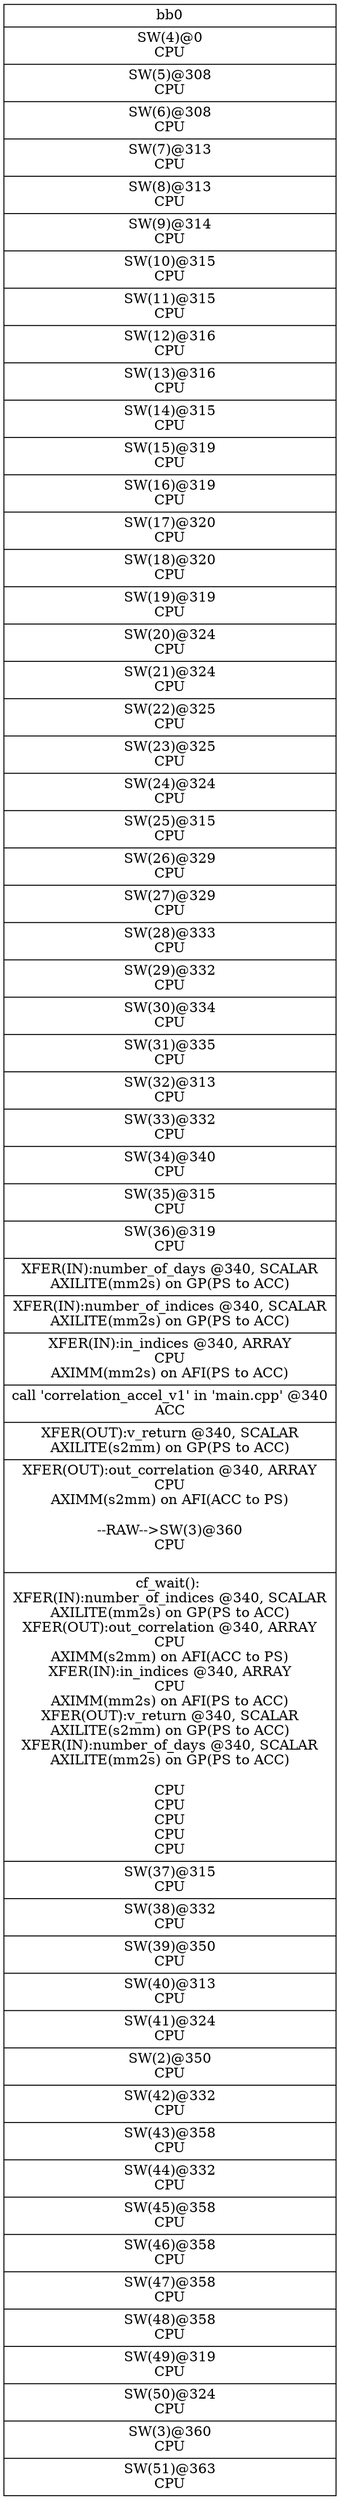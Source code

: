 digraph CDFG {
node [shape=record];
bb0 [shape=record, label = "{bb0|<x0x3cdf6b0>SW(4)@0\nCPU\n|<x0x3cdf2d0>SW(5)@308\nCPU\n|<x0x3cdf430>SW(6)@308\nCPU\n|<x0x3cdf590>SW(7)@313\nCPU\n|<x0x3c9d7a0>SW(8)@313\nCPU\n|<x0x3c9d900>SW(9)@314\nCPU\n|<x0x3c9da60>SW(10)@315\nCPU\n|<x0x3c9dbc0>SW(11)@315\nCPU\n|<x0x3c9dd20>SW(12)@316\nCPU\n|<x0x3c9de90>SW(13)@316\nCPU\n|<x0x3c9dfc0>SW(14)@315\nCPU\n|<x0x3c9e120>SW(15)@319\nCPU\n|<x0x3c9e280>SW(16)@319\nCPU\n|<x0x3c9e3e0>SW(17)@320\nCPU\n|<x0x3c9e550>SW(18)@320\nCPU\n|<x0x3c9e680>SW(19)@319\nCPU\n|<x0x3c9e7e0>SW(20)@324\nCPU\n|<x0x3c9e940>SW(21)@324\nCPU\n|<x0x3c9eaa0>SW(22)@325\nCPU\n|<x0x3c9ec10>SW(23)@325\nCPU\n|<x0x3c9ed40>SW(24)@324\nCPU\n|<x0x3c9eea0>SW(25)@315\nCPU\n|<x0x3c9f000>SW(26)@329\nCPU\n|<x0x3c9f130>SW(27)@329\nCPU\n|<x0x3c9f280>SW(28)@333\nCPU\n|<x0x3c9f3f0>SW(29)@332\nCPU\n|<x0x3c9f560>SW(30)@334\nCPU\n|<x0x3ce0610>SW(31)@335\nCPU\n|<x0x3ce2790>SW(32)@313\nCPU\n|<x0x3ce28f0>SW(33)@332\nCPU\n|<x0x3ce2a60>SW(34)@340\nCPU\n|<x0x3ce2ba0>SW(35)@315\nCPU\n|<x0x3ce2d00>SW(36)@319\nCPU\n|<x0x3ce06f0>XFER(IN):number_of_days @340, SCALAR\nAXILITE(mm2s) on GP(PS to ACC)\n|<x0x3ce0770>XFER(IN):number_of_indices @340, SCALAR\nAXILITE(mm2s) on GP(PS to ACC)\n|<x0x3ce07f0>XFER(IN):in_indices @340, ARRAY\nCPU\nAXIMM(mm2s) on AFI(PS to ACC)\n|<x0x3c9a160>call 'correlation_accel_v1' in 'main.cpp' @340\nACC\n|<x0x3ce08f0>XFER(OUT):v_return @340, SCALAR\nAXILITE(s2mm) on GP(PS to ACC)\n|<x0x3ce0870>XFER(OUT):out_correlation @340, ARRAY\nCPU\nAXIMM(s2mm) on AFI(ACC to PS)\n\n--RAW--\>SW(3)@360\nCPU\n\n|<x0x3ce0d50>cf_wait(): \nXFER(IN):number_of_indices @340, SCALAR\nAXILITE(mm2s) on GP(PS to ACC)\nXFER(OUT):out_correlation @340, ARRAY\nCPU\nAXIMM(s2mm) on AFI(ACC to PS)\nXFER(IN):in_indices @340, ARRAY\nCPU\nAXIMM(mm2s) on AFI(PS to ACC)\nXFER(OUT):v_return @340, SCALAR\nAXILITE(s2mm) on GP(PS to ACC)\nXFER(IN):number_of_days @340, SCALAR\nAXILITE(mm2s) on GP(PS to ACC)\n\nCPU\nCPU\nCPU\nCPU\nCPU\n|<x0x3ce2e60>SW(37)@315\nCPU\n|<x0x3ce2fc0>SW(38)@332\nCPU\n|<x0x3ce3130>SW(39)@350\nCPU\n|<x0x3ce3270>SW(40)@313\nCPU\n|<x0x3ce33d0>SW(41)@324\nCPU\n|<x0x3c9ad30>SW(2)@350\nCPU\n|<x0x3ce3530>SW(42)@332\nCPU\n|<x0x3ce36a0>SW(43)@358\nCPU\n|<x0x3ce37e0>SW(44)@332\nCPU\n|<x0x3ce3950>SW(45)@358\nCPU\n|<x0x3ce3a80>SW(46)@358\nCPU\n|<x0x3ce3bb0>SW(47)@358\nCPU\n|<x0x3ce3ce0>SW(48)@358\nCPU\n|<x0x3ce3e40>SW(49)@319\nCPU\n|<x0x3ce3fa0>SW(50)@324\nCPU\n|<x0x3c9acd0>SW(3)@360\nCPU\n|<x0x3ce4100>SW(51)@363\nCPU\n}"];
}
